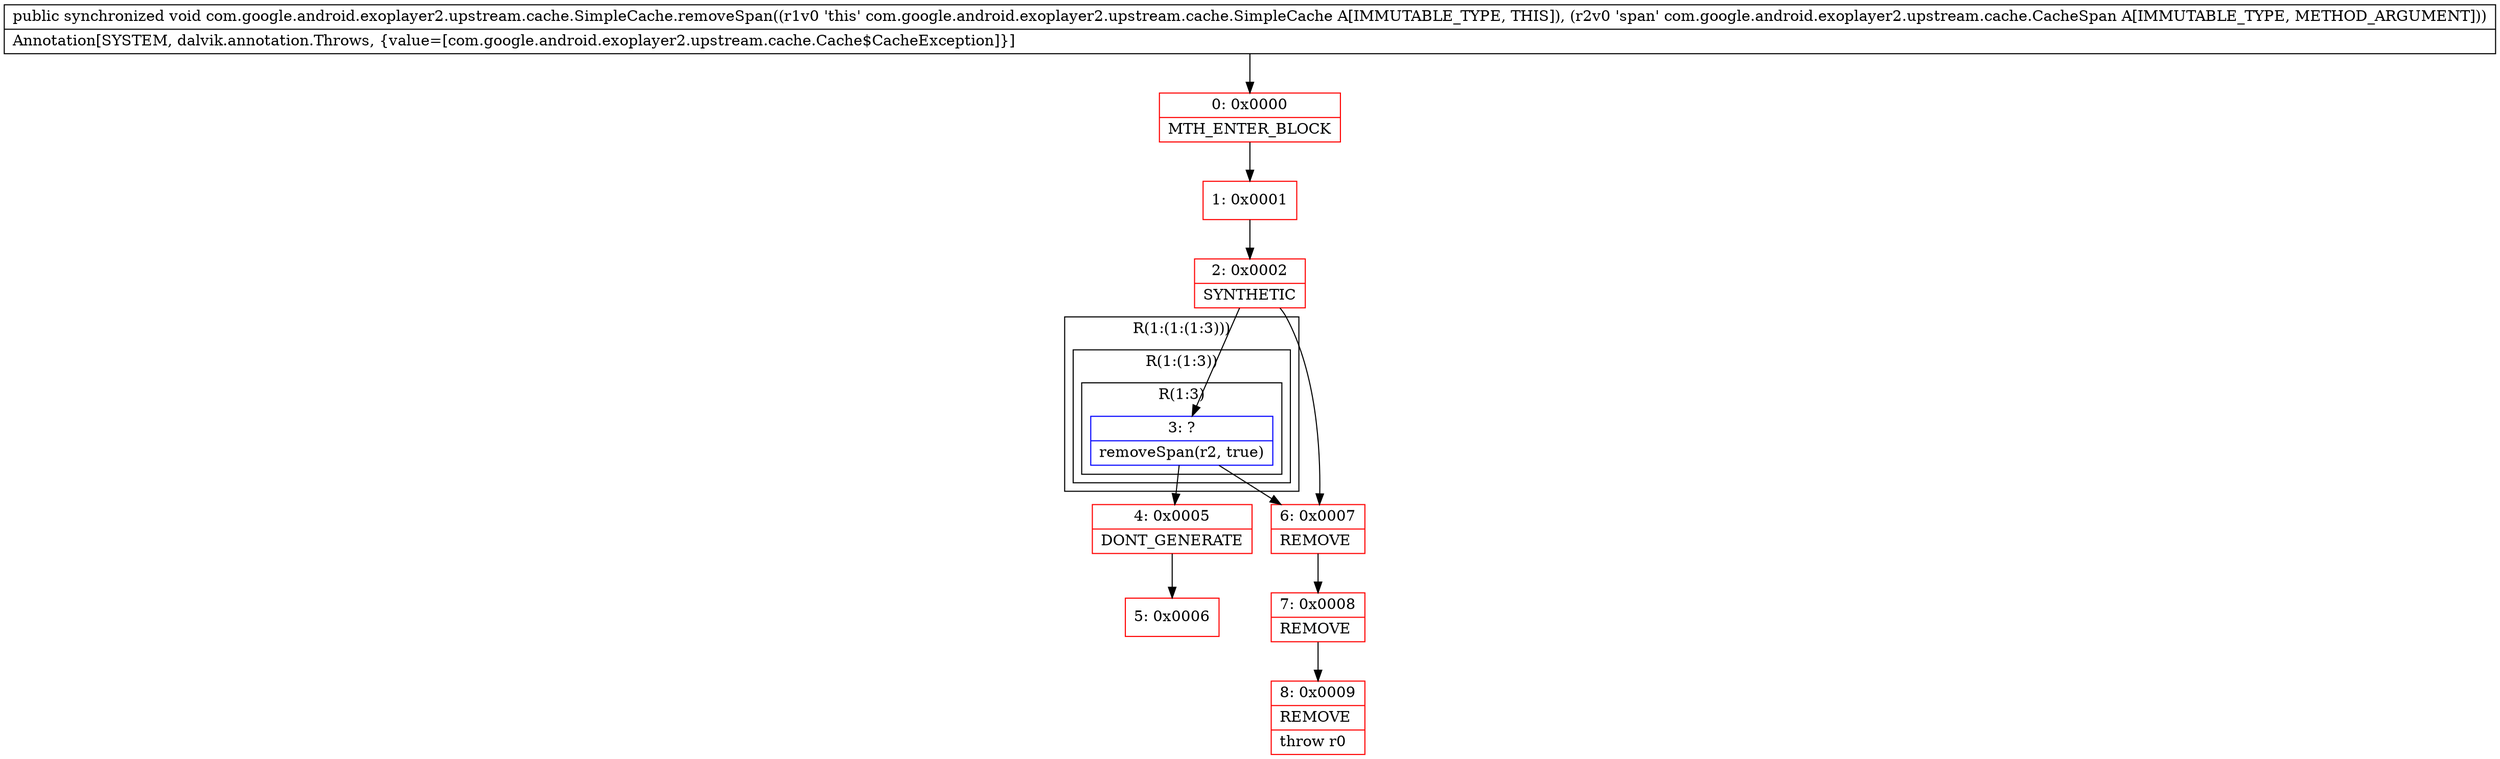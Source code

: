 digraph "CFG forcom.google.android.exoplayer2.upstream.cache.SimpleCache.removeSpan(Lcom\/google\/android\/exoplayer2\/upstream\/cache\/CacheSpan;)V" {
subgraph cluster_Region_180360703 {
label = "R(1:(1:(1:3)))";
node [shape=record,color=blue];
subgraph cluster_Region_500343530 {
label = "R(1:(1:3))";
node [shape=record,color=blue];
subgraph cluster_Region_1711100815 {
label = "R(1:3)";
node [shape=record,color=blue];
Node_3 [shape=record,label="{3\:\ ?|removeSpan(r2, true)\l}"];
}
}
}
Node_0 [shape=record,color=red,label="{0\:\ 0x0000|MTH_ENTER_BLOCK\l}"];
Node_1 [shape=record,color=red,label="{1\:\ 0x0001}"];
Node_2 [shape=record,color=red,label="{2\:\ 0x0002|SYNTHETIC\l}"];
Node_4 [shape=record,color=red,label="{4\:\ 0x0005|DONT_GENERATE\l}"];
Node_5 [shape=record,color=red,label="{5\:\ 0x0006}"];
Node_6 [shape=record,color=red,label="{6\:\ 0x0007|REMOVE\l}"];
Node_7 [shape=record,color=red,label="{7\:\ 0x0008|REMOVE\l}"];
Node_8 [shape=record,color=red,label="{8\:\ 0x0009|REMOVE\l|throw r0\l}"];
MethodNode[shape=record,label="{public synchronized void com.google.android.exoplayer2.upstream.cache.SimpleCache.removeSpan((r1v0 'this' com.google.android.exoplayer2.upstream.cache.SimpleCache A[IMMUTABLE_TYPE, THIS]), (r2v0 'span' com.google.android.exoplayer2.upstream.cache.CacheSpan A[IMMUTABLE_TYPE, METHOD_ARGUMENT]))  | Annotation[SYSTEM, dalvik.annotation.Throws, \{value=[com.google.android.exoplayer2.upstream.cache.Cache$CacheException]\}]\l}"];
MethodNode -> Node_0;
Node_3 -> Node_4;
Node_3 -> Node_6;
Node_0 -> Node_1;
Node_1 -> Node_2;
Node_2 -> Node_3;
Node_2 -> Node_6;
Node_4 -> Node_5;
Node_6 -> Node_7;
Node_7 -> Node_8;
}

